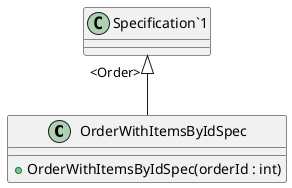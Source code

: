 @startuml OrderWithItemsByIdSpec
class OrderWithItemsByIdSpec  {
    + OrderWithItemsByIdSpec(orderId : int)
}
"Specification`1" "<Order>" <|-- OrderWithItemsByIdSpec
@enduml